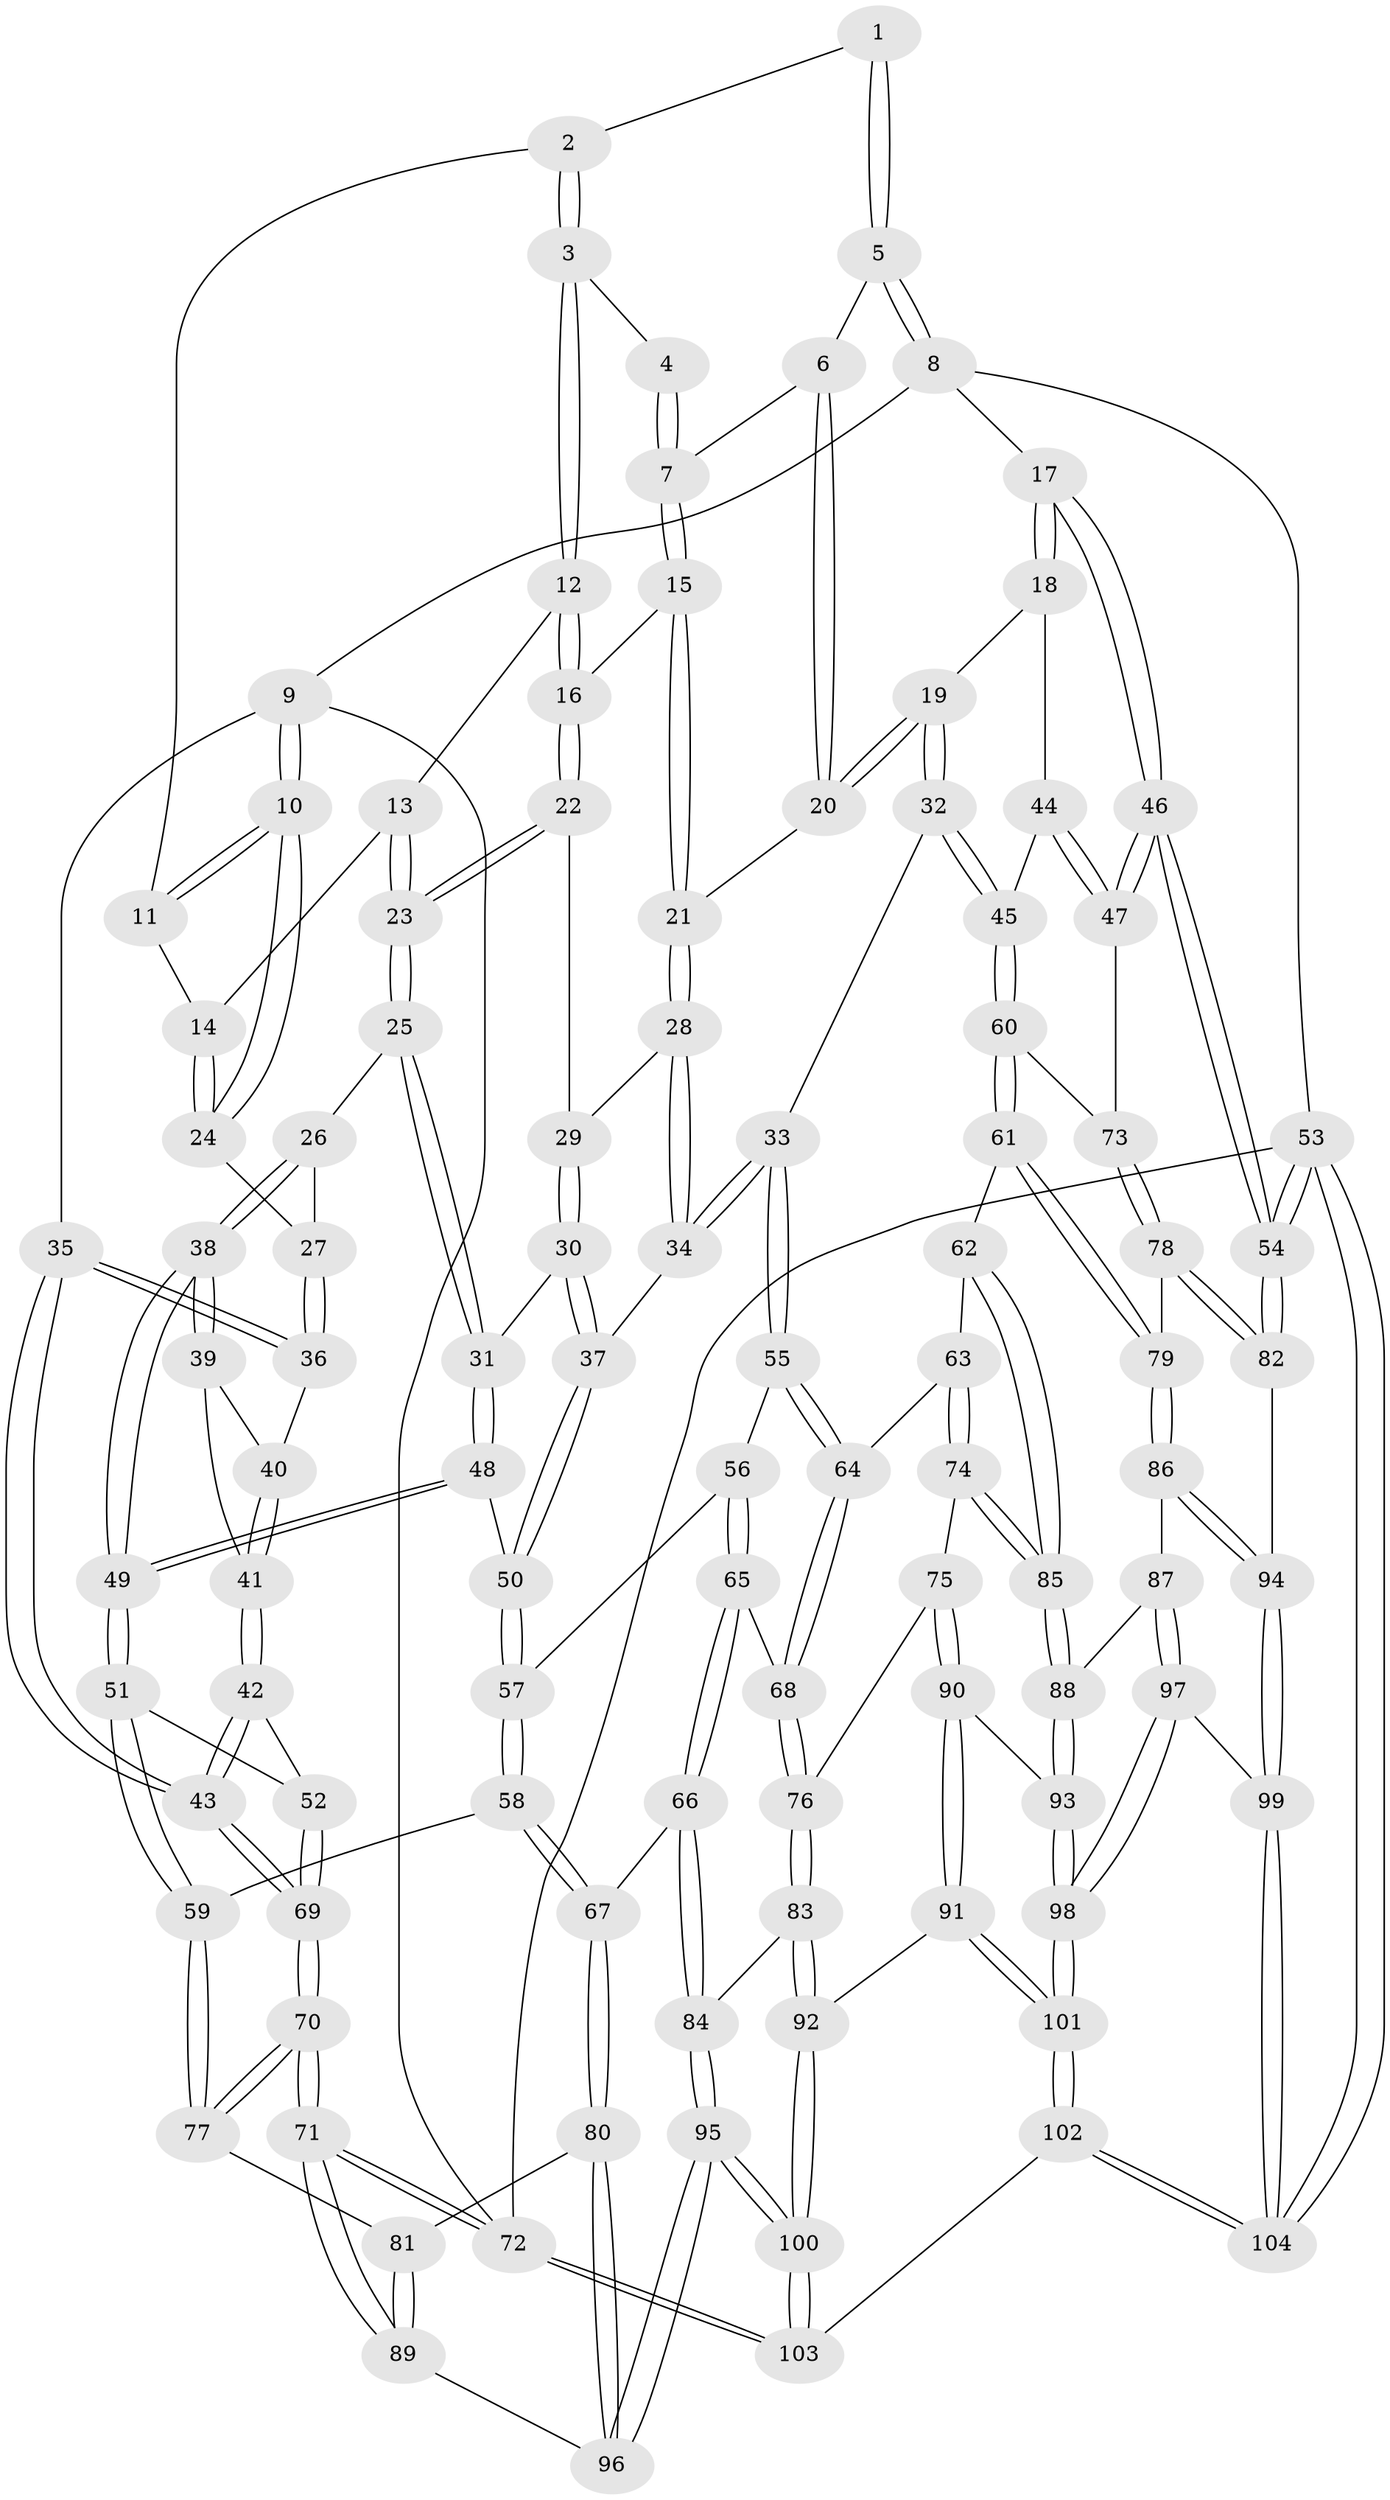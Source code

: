 // Generated by graph-tools (version 1.1) at 2025/27/03/09/25 03:27:09]
// undirected, 104 vertices, 257 edges
graph export_dot {
graph [start="1"]
  node [color=gray90,style=filled];
  1 [pos="+0.5425882718685529+0"];
  2 [pos="+0.2354290833565547+0"];
  3 [pos="+0.40651054868614733+0.08386294748371079"];
  4 [pos="+0.5010835401936756+0"];
  5 [pos="+0.8704197477763296+0"];
  6 [pos="+0.6793759921620408+0.03935894053847016"];
  7 [pos="+0.5161863677081627+0.12285428802272284"];
  8 [pos="+1+0"];
  9 [pos="+0+0"];
  10 [pos="+0+0"];
  11 [pos="+0.14888867613175877+0"];
  12 [pos="+0.4025292301668331+0.1299725577642904"];
  13 [pos="+0.27243245155065776+0.12164741062310486"];
  14 [pos="+0.26914528273877686+0.12005442501424979"];
  15 [pos="+0.5040384266099335+0.14754594601095256"];
  16 [pos="+0.43347506434690297+0.1592292915633937"];
  17 [pos="+1+0"];
  18 [pos="+0.7906996384526964+0.27603421234726"];
  19 [pos="+0.7072418901866409+0.26952929701450273"];
  20 [pos="+0.6237230046804583+0.2474565865225323"];
  21 [pos="+0.6149292135169313+0.24985918463448098"];
  22 [pos="+0.4160129476422852+0.2234577781465343"];
  23 [pos="+0.3408953647930739+0.29613718979883535"];
  24 [pos="+0.2024131072695526+0.18560149772384069"];
  25 [pos="+0.33190456224842185+0.31701993390995237"];
  26 [pos="+0.19795214992209648+0.2925537408434668"];
  27 [pos="+0.16305742110202404+0.26001106581597205"];
  28 [pos="+0.5974756714473638+0.2719857149951547"];
  29 [pos="+0.5004516472695661+0.29523442197993044"];
  30 [pos="+0.46317517740524716+0.35016309167053555"];
  31 [pos="+0.34406085935169495+0.3454324876673672"];
  32 [pos="+0.6355396265581958+0.49501814697677615"];
  33 [pos="+0.610520329946645+0.490872231450271"];
  34 [pos="+0.5793925155198032+0.4427414732522418"];
  35 [pos="+0+0.1808841956909419"];
  36 [pos="+0.04694562929086921+0.2613979513146258"];
  37 [pos="+0.5039056199880269+0.4177445674819994"];
  38 [pos="+0.180532200125802+0.4451618435443201"];
  39 [pos="+0.12833013605630345+0.42760974631665594"];
  40 [pos="+0.0870768138497682+0.3565871170198965"];
  41 [pos="+0.050218748512373935+0.4527875488959094"];
  42 [pos="+0.01095793181574667+0.47069027499197685"];
  43 [pos="+0+0.4692210153622035"];
  44 [pos="+0.7891000975334531+0.3036489945470172"];
  45 [pos="+0.7367245348804473+0.5277908338359713"];
  46 [pos="+1+0.5360891438854762"];
  47 [pos="+0.9661506690816754+0.5475511729808921"];
  48 [pos="+0.3404091344913131+0.3837141298073116"];
  49 [pos="+0.20379114248289443+0.48040676564232165"];
  50 [pos="+0.3932104769787144+0.47322303456075326"];
  51 [pos="+0.20392337553224227+0.568606950469382"];
  52 [pos="+0.19047909841576724+0.5709747612556635"];
  53 [pos="+1+1"];
  54 [pos="+1+0.7662293642899027"];
  55 [pos="+0.5623904183749746+0.5365906398289251"];
  56 [pos="+0.47896359797005034+0.5594219505993747"];
  57 [pos="+0.39198463196475525+0.5208848473091102"];
  58 [pos="+0.29386407355935756+0.6022135301248017"];
  59 [pos="+0.23223286892777462+0.5914655429697164"];
  60 [pos="+0.7475083173203846+0.5394055896407365"];
  61 [pos="+0.7232332620405787+0.6314673162898014"];
  62 [pos="+0.6967888989113813+0.6626306143082251"];
  63 [pos="+0.5999830732678985+0.6633692555702635"];
  64 [pos="+0.5660620167342171+0.6466959603499053"];
  65 [pos="+0.45873335460355397+0.6762310641553664"];
  66 [pos="+0.39501284400805864+0.7081756514936839"];
  67 [pos="+0.36137257263321204+0.6931936595415588"];
  68 [pos="+0.5151996126581138+0.6902039120858217"];
  69 [pos="+0+0.7524967891782811"];
  70 [pos="+0+0.9371107980933306"];
  71 [pos="+0+1"];
  72 [pos="+0+1"];
  73 [pos="+0.937013814562647+0.5535548715614926"];
  74 [pos="+0.5904991939569555+0.7435309648996455"];
  75 [pos="+0.5825770214738264+0.7461194230376219"];
  76 [pos="+0.5349241982286239+0.726340159706824"];
  77 [pos="+0.19720206461873108+0.7216830409731952"];
  78 [pos="+0.854041390783002+0.7205650858190314"];
  79 [pos="+0.8080079301251174+0.7377688230870584"];
  80 [pos="+0.29999951500651034+0.7611693001552412"];
  81 [pos="+0.2092789427514123+0.7367009439823511"];
  82 [pos="+0.9475777222490623+0.809855167838456"];
  83 [pos="+0.4884291612172876+0.8141988820044296"];
  84 [pos="+0.42476525367207185+0.8059440464369623"];
  85 [pos="+0.672846839941751+0.7502847714115417"];
  86 [pos="+0.7920963519643315+0.7892348748729185"];
  87 [pos="+0.716483031626996+0.8072418113254712"];
  88 [pos="+0.6885226550657225+0.7949524669131844"];
  89 [pos="+0.23361329894307475+0.8490105115311365"];
  90 [pos="+0.5661229718363214+0.8338328080412004"];
  91 [pos="+0.5584895605853775+0.8395234380889437"];
  92 [pos="+0.5094174922249857+0.8292756250415672"];
  93 [pos="+0.6551625358571044+0.8252386533694248"];
  94 [pos="+0.8640156728794945+0.8608276155844267"];
  95 [pos="+0.3713650750820451+0.8860371932622085"];
  96 [pos="+0.28457360564810785+0.8403865389187419"];
  97 [pos="+0.7459024205081501+0.9218472346672866"];
  98 [pos="+0.6424931972573064+0.9769087787315625"];
  99 [pos="+0.8387976579643057+0.938267048495011"];
  100 [pos="+0.42253333534634224+1"];
  101 [pos="+0.599341756835083+1"];
  102 [pos="+0.5206818982699352+1"];
  103 [pos="+0.42309567504332163+1"];
  104 [pos="+1+1"];
  1 -- 2;
  1 -- 5;
  1 -- 5;
  2 -- 3;
  2 -- 3;
  2 -- 11;
  3 -- 4;
  3 -- 12;
  3 -- 12;
  4 -- 7;
  4 -- 7;
  5 -- 6;
  5 -- 8;
  5 -- 8;
  6 -- 7;
  6 -- 20;
  6 -- 20;
  7 -- 15;
  7 -- 15;
  8 -- 9;
  8 -- 17;
  8 -- 53;
  9 -- 10;
  9 -- 10;
  9 -- 35;
  9 -- 72;
  10 -- 11;
  10 -- 11;
  10 -- 24;
  10 -- 24;
  11 -- 14;
  12 -- 13;
  12 -- 16;
  12 -- 16;
  13 -- 14;
  13 -- 23;
  13 -- 23;
  14 -- 24;
  14 -- 24;
  15 -- 16;
  15 -- 21;
  15 -- 21;
  16 -- 22;
  16 -- 22;
  17 -- 18;
  17 -- 18;
  17 -- 46;
  17 -- 46;
  18 -- 19;
  18 -- 44;
  19 -- 20;
  19 -- 20;
  19 -- 32;
  19 -- 32;
  20 -- 21;
  21 -- 28;
  21 -- 28;
  22 -- 23;
  22 -- 23;
  22 -- 29;
  23 -- 25;
  23 -- 25;
  24 -- 27;
  25 -- 26;
  25 -- 31;
  25 -- 31;
  26 -- 27;
  26 -- 38;
  26 -- 38;
  27 -- 36;
  27 -- 36;
  28 -- 29;
  28 -- 34;
  28 -- 34;
  29 -- 30;
  29 -- 30;
  30 -- 31;
  30 -- 37;
  30 -- 37;
  31 -- 48;
  31 -- 48;
  32 -- 33;
  32 -- 45;
  32 -- 45;
  33 -- 34;
  33 -- 34;
  33 -- 55;
  33 -- 55;
  34 -- 37;
  35 -- 36;
  35 -- 36;
  35 -- 43;
  35 -- 43;
  36 -- 40;
  37 -- 50;
  37 -- 50;
  38 -- 39;
  38 -- 39;
  38 -- 49;
  38 -- 49;
  39 -- 40;
  39 -- 41;
  40 -- 41;
  40 -- 41;
  41 -- 42;
  41 -- 42;
  42 -- 43;
  42 -- 43;
  42 -- 52;
  43 -- 69;
  43 -- 69;
  44 -- 45;
  44 -- 47;
  44 -- 47;
  45 -- 60;
  45 -- 60;
  46 -- 47;
  46 -- 47;
  46 -- 54;
  46 -- 54;
  47 -- 73;
  48 -- 49;
  48 -- 49;
  48 -- 50;
  49 -- 51;
  49 -- 51;
  50 -- 57;
  50 -- 57;
  51 -- 52;
  51 -- 59;
  51 -- 59;
  52 -- 69;
  52 -- 69;
  53 -- 54;
  53 -- 54;
  53 -- 104;
  53 -- 104;
  53 -- 72;
  54 -- 82;
  54 -- 82;
  55 -- 56;
  55 -- 64;
  55 -- 64;
  56 -- 57;
  56 -- 65;
  56 -- 65;
  57 -- 58;
  57 -- 58;
  58 -- 59;
  58 -- 67;
  58 -- 67;
  59 -- 77;
  59 -- 77;
  60 -- 61;
  60 -- 61;
  60 -- 73;
  61 -- 62;
  61 -- 79;
  61 -- 79;
  62 -- 63;
  62 -- 85;
  62 -- 85;
  63 -- 64;
  63 -- 74;
  63 -- 74;
  64 -- 68;
  64 -- 68;
  65 -- 66;
  65 -- 66;
  65 -- 68;
  66 -- 67;
  66 -- 84;
  66 -- 84;
  67 -- 80;
  67 -- 80;
  68 -- 76;
  68 -- 76;
  69 -- 70;
  69 -- 70;
  70 -- 71;
  70 -- 71;
  70 -- 77;
  70 -- 77;
  71 -- 72;
  71 -- 72;
  71 -- 89;
  71 -- 89;
  72 -- 103;
  72 -- 103;
  73 -- 78;
  73 -- 78;
  74 -- 75;
  74 -- 85;
  74 -- 85;
  75 -- 76;
  75 -- 90;
  75 -- 90;
  76 -- 83;
  76 -- 83;
  77 -- 81;
  78 -- 79;
  78 -- 82;
  78 -- 82;
  79 -- 86;
  79 -- 86;
  80 -- 81;
  80 -- 96;
  80 -- 96;
  81 -- 89;
  81 -- 89;
  82 -- 94;
  83 -- 84;
  83 -- 92;
  83 -- 92;
  84 -- 95;
  84 -- 95;
  85 -- 88;
  85 -- 88;
  86 -- 87;
  86 -- 94;
  86 -- 94;
  87 -- 88;
  87 -- 97;
  87 -- 97;
  88 -- 93;
  88 -- 93;
  89 -- 96;
  90 -- 91;
  90 -- 91;
  90 -- 93;
  91 -- 92;
  91 -- 101;
  91 -- 101;
  92 -- 100;
  92 -- 100;
  93 -- 98;
  93 -- 98;
  94 -- 99;
  94 -- 99;
  95 -- 96;
  95 -- 96;
  95 -- 100;
  95 -- 100;
  97 -- 98;
  97 -- 98;
  97 -- 99;
  98 -- 101;
  98 -- 101;
  99 -- 104;
  99 -- 104;
  100 -- 103;
  100 -- 103;
  101 -- 102;
  101 -- 102;
  102 -- 103;
  102 -- 104;
  102 -- 104;
}
